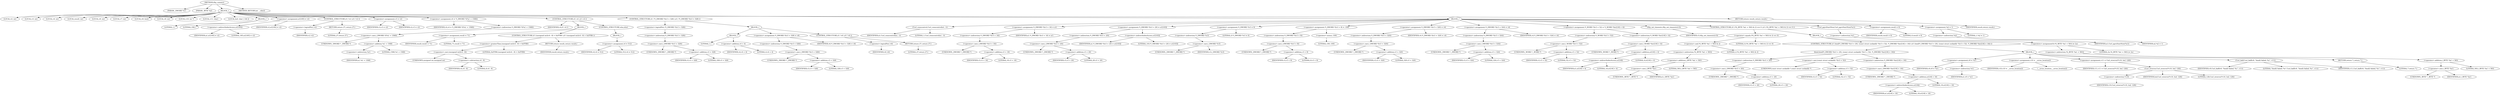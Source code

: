 digraph tftp_connect {  
"1000112" [label = "(METHOD,tftp_connect)" ]
"1000113" [label = "(PARAM,_DWORD *a1)" ]
"1000114" [label = "(PARAM,_BYTE *a2)" ]
"1000115" [label = "(BLOCK,,)" ]
"1000116" [label = "(LOCAL,v2: int)" ]
"1000117" [label = "(LOCAL,v3: int)" ]
"1000118" [label = "(LOCAL,v4: int)" ]
"1000119" [label = "(LOCAL,result: int)" ]
"1000120" [label = "(LOCAL,v6: int)" ]
"1000121" [label = "(LOCAL,v7: int)" ]
"1000122" [label = "(LOCAL,v8: bool)" ]
"1000123" [label = "(LOCAL,v9: int)" ]
"1000124" [label = "(LOCAL,v10: int *)" ]
"1000125" [label = "(LOCAL,v11: char)" ]
"1000126" [label = "(LOCAL,buf: char [ 144 ])" ]
"1000127" [label = "(BLOCK,,)" ]
"1000128" [label = "(LITERAL,1,)" ]
"1000129" [label = "(LITERAL,336,)" ]
"1000130" [label = "(<operator>.assignment,a1[185] = v2)" ]
"1000131" [label = "(<operator>.indirectIndexAccess,a1[185])" ]
"1000132" [label = "(IDENTIFIER,a1,a1[185] = v2)" ]
"1000133" [label = "(LITERAL,185,a1[185] = v2)" ]
"1000134" [label = "(IDENTIFIER,v2,a1[185] = v2)" ]
"1000135" [label = "(CONTROL_STRUCTURE,if ( !v2 ),if ( !v2 ))" ]
"1000136" [label = "(<operator>.logicalNot,!v2)" ]
"1000137" [label = "(IDENTIFIER,v2,!v2)" ]
"1000138" [label = "(RETURN,return 27;,return 27;)" ]
"1000139" [label = "(LITERAL,27,return 27;)" ]
"1000140" [label = "(<operator>.assignment,v3 = v2)" ]
"1000141" [label = "(IDENTIFIER,v3,v3 = v2)" ]
"1000142" [label = "(IDENTIFIER,v2,v3 = v2)" ]
"1000143" [label = "(<operator>.assignment,v4 = *(_DWORD *)(*a1 + 1568))" ]
"1000144" [label = "(IDENTIFIER,v4,v4 = *(_DWORD *)(*a1 + 1568))" ]
"1000145" [label = "(<operator>.indirection,*(_DWORD *)(*a1 + 1568))" ]
"1000146" [label = "(<operator>.cast,(_DWORD *)(*a1 + 1568))" ]
"1000147" [label = "(UNKNOWN,_DWORD *,_DWORD *)" ]
"1000148" [label = "(<operator>.addition,*a1 + 1568)" ]
"1000149" [label = "(<operator>.indirection,*a1)" ]
"1000150" [label = "(IDENTIFIER,a1,*a1 + 1568)" ]
"1000151" [label = "(LITERAL,1568,*a1 + 1568)" ]
"1000152" [label = "(CONTROL_STRUCTURE,if ( v4 ),if ( v4 ))" ]
"1000153" [label = "(IDENTIFIER,v4,if ( v4 ))" ]
"1000154" [label = "(BLOCK,,)" ]
"1000155" [label = "(<operator>.assignment,result = 71)" ]
"1000156" [label = "(IDENTIFIER,result,result = 71)" ]
"1000157" [label = "(LITERAL,71,result = 71)" ]
"1000158" [label = "(CONTROL_STRUCTURE,if ( (unsigned int)(v4 - 8) > 0xFFB0 ),if ( (unsigned int)(v4 - 8) > 0xFFB0 ))" ]
"1000159" [label = "(<operator>.greaterThan,(unsigned int)(v4 - 8) > 0xFFB0)" ]
"1000160" [label = "(<operator>.cast,(unsigned int)(v4 - 8))" ]
"1000161" [label = "(UNKNOWN,unsigned int,unsigned int)" ]
"1000162" [label = "(<operator>.subtraction,v4 - 8)" ]
"1000163" [label = "(IDENTIFIER,v4,v4 - 8)" ]
"1000164" [label = "(LITERAL,8,v4 - 8)" ]
"1000165" [label = "(LITERAL,0xFFB0,(unsigned int)(v4 - 8) > 0xFFB0)" ]
"1000166" [label = "(RETURN,return result;,return result;)" ]
"1000167" [label = "(IDENTIFIER,result,return result;)" ]
"1000168" [label = "(CONTROL_STRUCTURE,else,else)" ]
"1000169" [label = "(BLOCK,,)" ]
"1000170" [label = "(<operator>.assignment,v4 = 512)" ]
"1000171" [label = "(IDENTIFIER,v4,v4 = 512)" ]
"1000172" [label = "(LITERAL,512,v4 = 512)" ]
"1000173" [label = "(CONTROL_STRUCTURE,if ( !*(_DWORD *)(v3 + 328) ),if ( !*(_DWORD *)(v3 + 328) ))" ]
"1000174" [label = "(<operator>.logicalNot,!*(_DWORD *)(v3 + 328))" ]
"1000175" [label = "(<operator>.indirection,*(_DWORD *)(v3 + 328))" ]
"1000176" [label = "(<operator>.cast,(_DWORD *)(v3 + 328))" ]
"1000177" [label = "(UNKNOWN,_DWORD *,_DWORD *)" ]
"1000178" [label = "(<operator>.addition,v3 + 328)" ]
"1000179" [label = "(IDENTIFIER,v3,v3 + 328)" ]
"1000180" [label = "(LITERAL,328,v3 + 328)" ]
"1000181" [label = "(BLOCK,,)" ]
"1000182" [label = "(BLOCK,,)" ]
"1000183" [label = "(LITERAL,1,)" ]
"1000184" [label = "(<operator>.addition,v4 + 4)" ]
"1000185" [label = "(IDENTIFIER,v4,v4 + 4)" ]
"1000186" [label = "(LITERAL,4,v4 + 4)" ]
"1000187" [label = "(<operator>.assignment,*(_DWORD *)(v3 + 328) = v6)" ]
"1000188" [label = "(<operator>.indirection,*(_DWORD *)(v3 + 328))" ]
"1000189" [label = "(<operator>.cast,(_DWORD *)(v3 + 328))" ]
"1000190" [label = "(UNKNOWN,_DWORD *,_DWORD *)" ]
"1000191" [label = "(<operator>.addition,v3 + 328)" ]
"1000192" [label = "(IDENTIFIER,v3,v3 + 328)" ]
"1000193" [label = "(LITERAL,328,v3 + 328)" ]
"1000194" [label = "(IDENTIFIER,v6,*(_DWORD *)(v3 + 328) = v6)" ]
"1000195" [label = "(CONTROL_STRUCTURE,if ( !v6 ),if ( !v6 ))" ]
"1000196" [label = "(<operator>.logicalNot,!v6)" ]
"1000197" [label = "(IDENTIFIER,v6,!v6)" ]
"1000198" [label = "(RETURN,return 27;,return 27;)" ]
"1000199" [label = "(LITERAL,27,return 27;)" ]
"1000200" [label = "(BLOCK,,)" ]
"1000201" [label = "(Curl_conncontrol,Curl_conncontrol(a1, 1))" ]
"1000202" [label = "(IDENTIFIER,a1,Curl_conncontrol(a1, 1))" ]
"1000203" [label = "(LITERAL,1,Curl_conncontrol(a1, 1))" ]
"1000204" [label = "(<operator>.assignment,*(_DWORD *)(v3 + 16) = a1)" ]
"1000205" [label = "(<operator>.indirection,*(_DWORD *)(v3 + 16))" ]
"1000206" [label = "(<operator>.cast,(_DWORD *)(v3 + 16))" ]
"1000207" [label = "(UNKNOWN,_DWORD *,_DWORD *)" ]
"1000208" [label = "(<operator>.addition,v3 + 16)" ]
"1000209" [label = "(IDENTIFIER,v3,v3 + 16)" ]
"1000210" [label = "(LITERAL,16,v3 + 16)" ]
"1000211" [label = "(IDENTIFIER,a1,*(_DWORD *)(v3 + 16) = a1)" ]
"1000212" [label = "(<operator>.assignment,*(_DWORD *)(v3 + 20) = a1[103])" ]
"1000213" [label = "(<operator>.indirection,*(_DWORD *)(v3 + 20))" ]
"1000214" [label = "(<operator>.cast,(_DWORD *)(v3 + 20))" ]
"1000215" [label = "(UNKNOWN,_DWORD *,_DWORD *)" ]
"1000216" [label = "(<operator>.addition,v3 + 20)" ]
"1000217" [label = "(IDENTIFIER,v3,v3 + 20)" ]
"1000218" [label = "(LITERAL,20,v3 + 20)" ]
"1000219" [label = "(<operator>.indirectIndexAccess,a1[103])" ]
"1000220" [label = "(IDENTIFIER,a1,*(_DWORD *)(v3 + 20) = a1[103])" ]
"1000221" [label = "(LITERAL,103,*(_DWORD *)(v3 + 20) = a1[103])" ]
"1000222" [label = "(<operator>.assignment,*(_DWORD *)v3 = 0)" ]
"1000223" [label = "(<operator>.indirection,*(_DWORD *)v3)" ]
"1000224" [label = "(<operator>.cast,(_DWORD *)v3)" ]
"1000225" [label = "(UNKNOWN,_DWORD *,_DWORD *)" ]
"1000226" [label = "(IDENTIFIER,v3,(_DWORD *)v3)" ]
"1000227" [label = "(LITERAL,0,*(_DWORD *)v3 = 0)" ]
"1000228" [label = "(<operator>.assignment,*(_DWORD *)(v3 + 8) = -100)" ]
"1000229" [label = "(<operator>.indirection,*(_DWORD *)(v3 + 8))" ]
"1000230" [label = "(<operator>.cast,(_DWORD *)(v3 + 8))" ]
"1000231" [label = "(UNKNOWN,_DWORD *,_DWORD *)" ]
"1000232" [label = "(<operator>.addition,v3 + 8)" ]
"1000233" [label = "(IDENTIFIER,v3,v3 + 8)" ]
"1000234" [label = "(LITERAL,8,v3 + 8)" ]
"1000235" [label = "(<operator>.minus,-100)" ]
"1000236" [label = "(LITERAL,100,-100)" ]
"1000237" [label = "(<operator>.assignment,*(_DWORD *)(v3 + 320) = v4)" ]
"1000238" [label = "(<operator>.indirection,*(_DWORD *)(v3 + 320))" ]
"1000239" [label = "(<operator>.cast,(_DWORD *)(v3 + 320))" ]
"1000240" [label = "(UNKNOWN,_DWORD *,_DWORD *)" ]
"1000241" [label = "(<operator>.addition,v3 + 320)" ]
"1000242" [label = "(IDENTIFIER,v3,v3 + 320)" ]
"1000243" [label = "(LITERAL,320,v3 + 320)" ]
"1000244" [label = "(IDENTIFIER,v4,*(_DWORD *)(v3 + 320) = v4)" ]
"1000245" [label = "(<operator>.assignment,*(_DWORD *)(v3 + 324) = v4)" ]
"1000246" [label = "(<operator>.indirection,*(_DWORD *)(v3 + 324))" ]
"1000247" [label = "(<operator>.cast,(_DWORD *)(v3 + 324))" ]
"1000248" [label = "(UNKNOWN,_DWORD *,_DWORD *)" ]
"1000249" [label = "(<operator>.addition,v3 + 324)" ]
"1000250" [label = "(IDENTIFIER,v3,v3 + 324)" ]
"1000251" [label = "(LITERAL,324,v3 + 324)" ]
"1000252" [label = "(IDENTIFIER,v4,*(_DWORD *)(v3 + 324) = v4)" ]
"1000253" [label = "(<operator>.assignment,*(_WORD *)(v3 + 52) = *(_WORD *)(a1[18] + 4))" ]
"1000254" [label = "(<operator>.indirection,*(_WORD *)(v3 + 52))" ]
"1000255" [label = "(<operator>.cast,(_WORD *)(v3 + 52))" ]
"1000256" [label = "(UNKNOWN,_WORD *,_WORD *)" ]
"1000257" [label = "(<operator>.addition,v3 + 52)" ]
"1000258" [label = "(IDENTIFIER,v3,v3 + 52)" ]
"1000259" [label = "(LITERAL,52,v3 + 52)" ]
"1000260" [label = "(<operator>.indirection,*(_WORD *)(a1[18] + 4))" ]
"1000261" [label = "(<operator>.cast,(_WORD *)(a1[18] + 4))" ]
"1000262" [label = "(UNKNOWN,_WORD *,_WORD *)" ]
"1000263" [label = "(<operator>.addition,a1[18] + 4)" ]
"1000264" [label = "(<operator>.indirectIndexAccess,a1[18])" ]
"1000265" [label = "(IDENTIFIER,a1,a1[18] + 4)" ]
"1000266" [label = "(LITERAL,18,a1[18] + 4)" ]
"1000267" [label = "(LITERAL,4,a1[18] + 4)" ]
"1000268" [label = "(tftp_set_timeouts,tftp_set_timeouts(v3))" ]
"1000269" [label = "(IDENTIFIER,v3,tftp_set_timeouts(v3))" ]
"1000270" [label = "(CONTROL_STRUCTURE,if ( (*((_BYTE *)a1 + 583) & 2) == 0 ),if ( (*((_BYTE *)a1 + 583) & 2) == 0 ))" ]
"1000271" [label = "(<operator>.equals,(*((_BYTE *)a1 + 583) & 2) == 0)" ]
"1000272" [label = "(<operator>.and,*((_BYTE *)a1 + 583) & 2)" ]
"1000273" [label = "(<operator>.indirection,*((_BYTE *)a1 + 583))" ]
"1000274" [label = "(<operator>.addition,(_BYTE *)a1 + 583)" ]
"1000275" [label = "(<operator>.cast,(_BYTE *)a1)" ]
"1000276" [label = "(UNKNOWN,_BYTE *,_BYTE *)" ]
"1000277" [label = "(IDENTIFIER,a1,(_BYTE *)a1)" ]
"1000278" [label = "(LITERAL,583,(_BYTE *)a1 + 583)" ]
"1000279" [label = "(LITERAL,2,*((_BYTE *)a1 + 583) & 2)" ]
"1000280" [label = "(LITERAL,0,(*((_BYTE *)a1 + 583) & 2) == 0)" ]
"1000281" [label = "(BLOCK,,)" ]
"1000282" [label = "(CONTROL_STRUCTURE,if ( bind(*(_DWORD *)(v3 + 20), (const struct sockaddr *)(v3 + 52), *(_DWORD *)(a1[18] + 16)) ),if ( bind(*(_DWORD *)(v3 + 20), (const struct sockaddr *)(v3 + 52), *(_DWORD *)(a1[18] + 16)) ))" ]
"1000283" [label = "(bind,bind(*(_DWORD *)(v3 + 20), (const struct sockaddr *)(v3 + 52), *(_DWORD *)(a1[18] + 16)))" ]
"1000284" [label = "(<operator>.indirection,*(_DWORD *)(v3 + 20))" ]
"1000285" [label = "(<operator>.cast,(_DWORD *)(v3 + 20))" ]
"1000286" [label = "(UNKNOWN,_DWORD *,_DWORD *)" ]
"1000287" [label = "(<operator>.addition,v3 + 20)" ]
"1000288" [label = "(IDENTIFIER,v3,v3 + 20)" ]
"1000289" [label = "(LITERAL,20,v3 + 20)" ]
"1000290" [label = "(<operator>.cast,(const struct sockaddr *)(v3 + 52))" ]
"1000291" [label = "(UNKNOWN,const struct sockaddr *,const struct sockaddr *)" ]
"1000292" [label = "(<operator>.addition,v3 + 52)" ]
"1000293" [label = "(IDENTIFIER,v3,v3 + 52)" ]
"1000294" [label = "(LITERAL,52,v3 + 52)" ]
"1000295" [label = "(<operator>.indirection,*(_DWORD *)(a1[18] + 16))" ]
"1000296" [label = "(<operator>.cast,(_DWORD *)(a1[18] + 16))" ]
"1000297" [label = "(UNKNOWN,_DWORD *,_DWORD *)" ]
"1000298" [label = "(<operator>.addition,a1[18] + 16)" ]
"1000299" [label = "(<operator>.indirectIndexAccess,a1[18])" ]
"1000300" [label = "(IDENTIFIER,a1,a1[18] + 16)" ]
"1000301" [label = "(LITERAL,18,a1[18] + 16)" ]
"1000302" [label = "(LITERAL,16,a1[18] + 16)" ]
"1000303" [label = "(BLOCK,,)" ]
"1000304" [label = "(<operator>.assignment,v9 = *a1)" ]
"1000305" [label = "(IDENTIFIER,v9,v9 = *a1)" ]
"1000306" [label = "(<operator>.indirection,*a1)" ]
"1000307" [label = "(IDENTIFIER,a1,v9 = *a1)" ]
"1000308" [label = "(<operator>.assignment,v10 = __errno_location())" ]
"1000309" [label = "(IDENTIFIER,v10,v10 = __errno_location())" ]
"1000310" [label = "(__errno_location,__errno_location())" ]
"1000311" [label = "(<operator>.assignment,v11 = Curl_strerror(*v10, buf, 128))" ]
"1000312" [label = "(IDENTIFIER,v11,v11 = Curl_strerror(*v10, buf, 128))" ]
"1000313" [label = "(Curl_strerror,Curl_strerror(*v10, buf, 128))" ]
"1000314" [label = "(<operator>.indirection,*v10)" ]
"1000315" [label = "(IDENTIFIER,v10,Curl_strerror(*v10, buf, 128))" ]
"1000316" [label = "(IDENTIFIER,buf,Curl_strerror(*v10, buf, 128))" ]
"1000317" [label = "(LITERAL,128,Curl_strerror(*v10, buf, 128))" ]
"1000318" [label = "(Curl_failf,Curl_failf(v9, \"bind() failed; %s\", v11))" ]
"1000319" [label = "(IDENTIFIER,v9,Curl_failf(v9, \"bind() failed; %s\", v11))" ]
"1000320" [label = "(LITERAL,\"bind() failed; %s\",Curl_failf(v9, \"bind() failed; %s\", v11))" ]
"1000321" [label = "(IDENTIFIER,v11,Curl_failf(v9, \"bind() failed; %s\", v11))" ]
"1000322" [label = "(RETURN,return 7;,return 7;)" ]
"1000323" [label = "(LITERAL,7,return 7;)" ]
"1000324" [label = "(<operators>.assignmentOr,*((_BYTE *)a1 + 583) |= 2u)" ]
"1000325" [label = "(<operator>.indirection,*((_BYTE *)a1 + 583))" ]
"1000326" [label = "(<operator>.addition,(_BYTE *)a1 + 583)" ]
"1000327" [label = "(<operator>.cast,(_BYTE *)a1)" ]
"1000328" [label = "(UNKNOWN,_BYTE *,_BYTE *)" ]
"1000329" [label = "(IDENTIFIER,a1,(_BYTE *)a1)" ]
"1000330" [label = "(LITERAL,583,(_BYTE *)a1 + 583)" ]
"1000331" [label = "(LITERAL,2u,*((_BYTE *)a1 + 583) |= 2u)" ]
"1000332" [label = "(Curl_pgrsStartNow,Curl_pgrsStartNow(*a1))" ]
"1000333" [label = "(<operator>.indirection,*a1)" ]
"1000334" [label = "(IDENTIFIER,a1,Curl_pgrsStartNow(*a1))" ]
"1000335" [label = "(<operator>.assignment,result = 0)" ]
"1000336" [label = "(IDENTIFIER,result,result = 0)" ]
"1000337" [label = "(LITERAL,0,result = 0)" ]
"1000338" [label = "(<operator>.assignment,*a2 = 1)" ]
"1000339" [label = "(<operator>.indirection,*a2)" ]
"1000340" [label = "(IDENTIFIER,a2,*a2 = 1)" ]
"1000341" [label = "(LITERAL,1,*a2 = 1)" ]
"1000342" [label = "(RETURN,return result;,return result;)" ]
"1000343" [label = "(IDENTIFIER,result,return result;)" ]
"1000344" [label = "(METHOD_RETURN,int __cdecl)" ]
  "1000112" -> "1000113" 
  "1000112" -> "1000114" 
  "1000112" -> "1000115" 
  "1000112" -> "1000344" 
  "1000115" -> "1000116" 
  "1000115" -> "1000117" 
  "1000115" -> "1000118" 
  "1000115" -> "1000119" 
  "1000115" -> "1000120" 
  "1000115" -> "1000121" 
  "1000115" -> "1000122" 
  "1000115" -> "1000123" 
  "1000115" -> "1000124" 
  "1000115" -> "1000125" 
  "1000115" -> "1000126" 
  "1000115" -> "1000127" 
  "1000115" -> "1000130" 
  "1000115" -> "1000135" 
  "1000115" -> "1000140" 
  "1000115" -> "1000143" 
  "1000115" -> "1000152" 
  "1000115" -> "1000173" 
  "1000115" -> "1000200" 
  "1000115" -> "1000342" 
  "1000127" -> "1000128" 
  "1000127" -> "1000129" 
  "1000130" -> "1000131" 
  "1000130" -> "1000134" 
  "1000131" -> "1000132" 
  "1000131" -> "1000133" 
  "1000135" -> "1000136" 
  "1000135" -> "1000138" 
  "1000136" -> "1000137" 
  "1000138" -> "1000139" 
  "1000140" -> "1000141" 
  "1000140" -> "1000142" 
  "1000143" -> "1000144" 
  "1000143" -> "1000145" 
  "1000145" -> "1000146" 
  "1000146" -> "1000147" 
  "1000146" -> "1000148" 
  "1000148" -> "1000149" 
  "1000148" -> "1000151" 
  "1000149" -> "1000150" 
  "1000152" -> "1000153" 
  "1000152" -> "1000154" 
  "1000152" -> "1000168" 
  "1000154" -> "1000155" 
  "1000154" -> "1000158" 
  "1000155" -> "1000156" 
  "1000155" -> "1000157" 
  "1000158" -> "1000159" 
  "1000158" -> "1000166" 
  "1000159" -> "1000160" 
  "1000159" -> "1000165" 
  "1000160" -> "1000161" 
  "1000160" -> "1000162" 
  "1000162" -> "1000163" 
  "1000162" -> "1000164" 
  "1000166" -> "1000167" 
  "1000168" -> "1000169" 
  "1000169" -> "1000170" 
  "1000170" -> "1000171" 
  "1000170" -> "1000172" 
  "1000173" -> "1000174" 
  "1000173" -> "1000181" 
  "1000174" -> "1000175" 
  "1000175" -> "1000176" 
  "1000176" -> "1000177" 
  "1000176" -> "1000178" 
  "1000178" -> "1000179" 
  "1000178" -> "1000180" 
  "1000181" -> "1000182" 
  "1000181" -> "1000187" 
  "1000181" -> "1000195" 
  "1000182" -> "1000183" 
  "1000182" -> "1000184" 
  "1000184" -> "1000185" 
  "1000184" -> "1000186" 
  "1000187" -> "1000188" 
  "1000187" -> "1000194" 
  "1000188" -> "1000189" 
  "1000189" -> "1000190" 
  "1000189" -> "1000191" 
  "1000191" -> "1000192" 
  "1000191" -> "1000193" 
  "1000195" -> "1000196" 
  "1000195" -> "1000198" 
  "1000196" -> "1000197" 
  "1000198" -> "1000199" 
  "1000200" -> "1000201" 
  "1000200" -> "1000204" 
  "1000200" -> "1000212" 
  "1000200" -> "1000222" 
  "1000200" -> "1000228" 
  "1000200" -> "1000237" 
  "1000200" -> "1000245" 
  "1000200" -> "1000253" 
  "1000200" -> "1000268" 
  "1000200" -> "1000270" 
  "1000200" -> "1000332" 
  "1000200" -> "1000335" 
  "1000200" -> "1000338" 
  "1000201" -> "1000202" 
  "1000201" -> "1000203" 
  "1000204" -> "1000205" 
  "1000204" -> "1000211" 
  "1000205" -> "1000206" 
  "1000206" -> "1000207" 
  "1000206" -> "1000208" 
  "1000208" -> "1000209" 
  "1000208" -> "1000210" 
  "1000212" -> "1000213" 
  "1000212" -> "1000219" 
  "1000213" -> "1000214" 
  "1000214" -> "1000215" 
  "1000214" -> "1000216" 
  "1000216" -> "1000217" 
  "1000216" -> "1000218" 
  "1000219" -> "1000220" 
  "1000219" -> "1000221" 
  "1000222" -> "1000223" 
  "1000222" -> "1000227" 
  "1000223" -> "1000224" 
  "1000224" -> "1000225" 
  "1000224" -> "1000226" 
  "1000228" -> "1000229" 
  "1000228" -> "1000235" 
  "1000229" -> "1000230" 
  "1000230" -> "1000231" 
  "1000230" -> "1000232" 
  "1000232" -> "1000233" 
  "1000232" -> "1000234" 
  "1000235" -> "1000236" 
  "1000237" -> "1000238" 
  "1000237" -> "1000244" 
  "1000238" -> "1000239" 
  "1000239" -> "1000240" 
  "1000239" -> "1000241" 
  "1000241" -> "1000242" 
  "1000241" -> "1000243" 
  "1000245" -> "1000246" 
  "1000245" -> "1000252" 
  "1000246" -> "1000247" 
  "1000247" -> "1000248" 
  "1000247" -> "1000249" 
  "1000249" -> "1000250" 
  "1000249" -> "1000251" 
  "1000253" -> "1000254" 
  "1000253" -> "1000260" 
  "1000254" -> "1000255" 
  "1000255" -> "1000256" 
  "1000255" -> "1000257" 
  "1000257" -> "1000258" 
  "1000257" -> "1000259" 
  "1000260" -> "1000261" 
  "1000261" -> "1000262" 
  "1000261" -> "1000263" 
  "1000263" -> "1000264" 
  "1000263" -> "1000267" 
  "1000264" -> "1000265" 
  "1000264" -> "1000266" 
  "1000268" -> "1000269" 
  "1000270" -> "1000271" 
  "1000270" -> "1000281" 
  "1000271" -> "1000272" 
  "1000271" -> "1000280" 
  "1000272" -> "1000273" 
  "1000272" -> "1000279" 
  "1000273" -> "1000274" 
  "1000274" -> "1000275" 
  "1000274" -> "1000278" 
  "1000275" -> "1000276" 
  "1000275" -> "1000277" 
  "1000281" -> "1000282" 
  "1000281" -> "1000324" 
  "1000282" -> "1000283" 
  "1000282" -> "1000303" 
  "1000283" -> "1000284" 
  "1000283" -> "1000290" 
  "1000283" -> "1000295" 
  "1000284" -> "1000285" 
  "1000285" -> "1000286" 
  "1000285" -> "1000287" 
  "1000287" -> "1000288" 
  "1000287" -> "1000289" 
  "1000290" -> "1000291" 
  "1000290" -> "1000292" 
  "1000292" -> "1000293" 
  "1000292" -> "1000294" 
  "1000295" -> "1000296" 
  "1000296" -> "1000297" 
  "1000296" -> "1000298" 
  "1000298" -> "1000299" 
  "1000298" -> "1000302" 
  "1000299" -> "1000300" 
  "1000299" -> "1000301" 
  "1000303" -> "1000304" 
  "1000303" -> "1000308" 
  "1000303" -> "1000311" 
  "1000303" -> "1000318" 
  "1000303" -> "1000322" 
  "1000304" -> "1000305" 
  "1000304" -> "1000306" 
  "1000306" -> "1000307" 
  "1000308" -> "1000309" 
  "1000308" -> "1000310" 
  "1000311" -> "1000312" 
  "1000311" -> "1000313" 
  "1000313" -> "1000314" 
  "1000313" -> "1000316" 
  "1000313" -> "1000317" 
  "1000314" -> "1000315" 
  "1000318" -> "1000319" 
  "1000318" -> "1000320" 
  "1000318" -> "1000321" 
  "1000322" -> "1000323" 
  "1000324" -> "1000325" 
  "1000324" -> "1000331" 
  "1000325" -> "1000326" 
  "1000326" -> "1000327" 
  "1000326" -> "1000330" 
  "1000327" -> "1000328" 
  "1000327" -> "1000329" 
  "1000332" -> "1000333" 
  "1000333" -> "1000334" 
  "1000335" -> "1000336" 
  "1000335" -> "1000337" 
  "1000338" -> "1000339" 
  "1000338" -> "1000341" 
  "1000339" -> "1000340" 
  "1000342" -> "1000343" 
}
